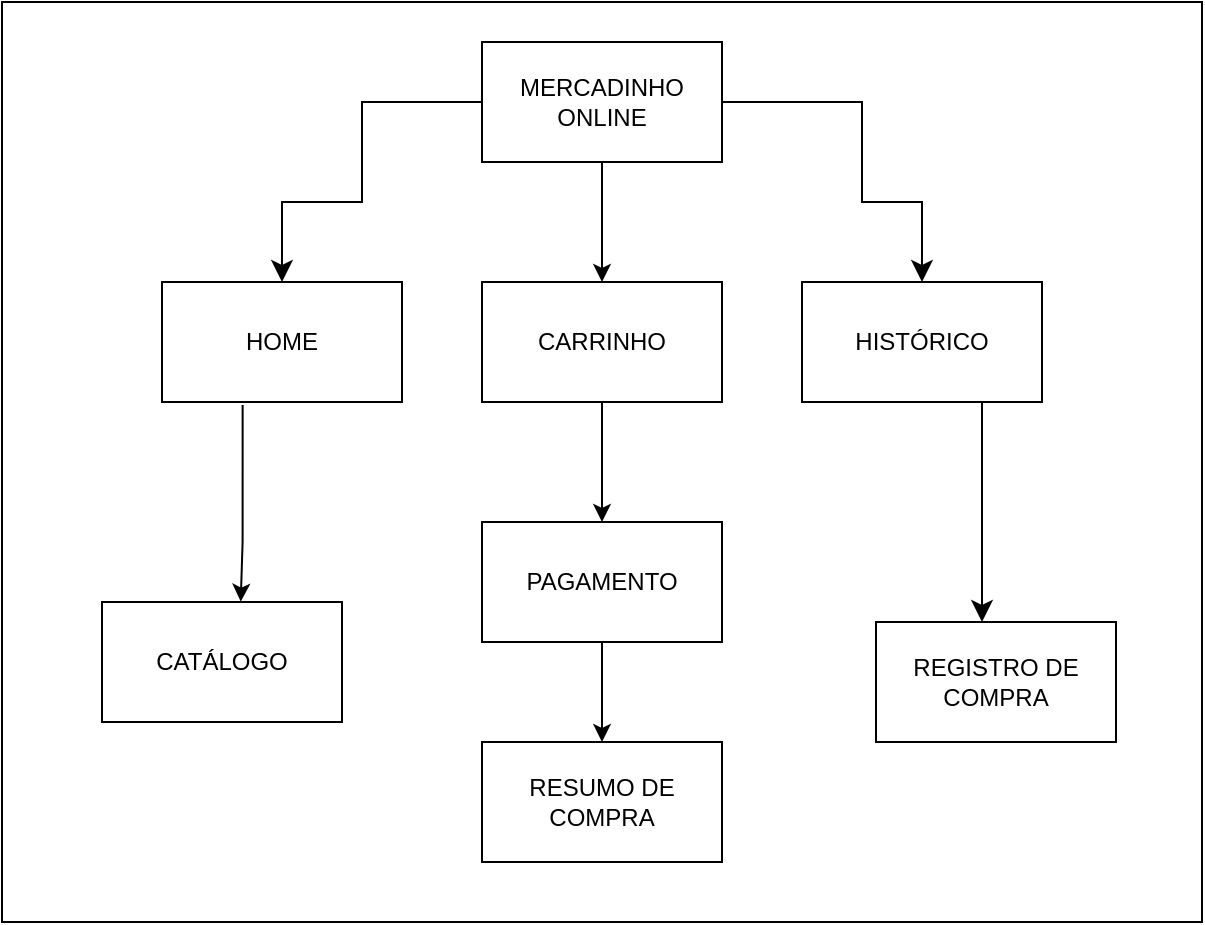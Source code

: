 <mxfile version="27.1.1">
  <diagram name="Page-1" id="2c0d36ab-eaac-3732-788b-9136903baeff">
    <mxGraphModel dx="909" dy="486" grid="1" gridSize="10" guides="1" tooltips="1" connect="1" arrows="1" fold="1" page="1" pageScale="1.5" pageWidth="1169" pageHeight="827" background="none" math="0" shadow="0">
      <root>
        <mxCell id="0" />
        <mxCell id="1" parent="0" />
        <mxCell id="14GlSNyqoGo1CUn9k8tp-161" value="" style="rounded=0;whiteSpace=wrap;html=1;fillColor=none;" vertex="1" parent="1">
          <mxGeometry x="320" y="540" width="600" height="460" as="geometry" />
        </mxCell>
        <mxCell id="14GlSNyqoGo1CUn9k8tp-152" style="edgeStyle=orthogonalEdgeStyle;rounded=0;orthogonalLoop=1;jettySize=auto;html=1;exitX=0.5;exitY=1;exitDx=0;exitDy=0;entryX=0.5;entryY=0;entryDx=0;entryDy=0;" edge="1" parent="1" source="14GlSNyqoGo1CUn9k8tp-131" target="14GlSNyqoGo1CUn9k8tp-136">
          <mxGeometry relative="1" as="geometry" />
        </mxCell>
        <mxCell id="14GlSNyqoGo1CUn9k8tp-131" value="MERCADINHO ONLINE" style="rounded=0;whiteSpace=wrap;html=1;" vertex="1" parent="1">
          <mxGeometry x="560" y="560" width="120" height="60" as="geometry" />
        </mxCell>
        <mxCell id="14GlSNyqoGo1CUn9k8tp-158" style="edgeStyle=orthogonalEdgeStyle;rounded=0;orthogonalLoop=1;jettySize=auto;html=1;exitX=0.336;exitY=1.025;exitDx=0;exitDy=0;entryX=0.578;entryY=-0.003;entryDx=0;entryDy=0;exitPerimeter=0;entryPerimeter=0;" edge="1" parent="1" source="14GlSNyqoGo1CUn9k8tp-135" target="14GlSNyqoGo1CUn9k8tp-156">
          <mxGeometry relative="1" as="geometry">
            <Array as="points">
              <mxPoint x="440" y="810" />
              <mxPoint x="439" y="810" />
            </Array>
          </mxGeometry>
        </mxCell>
        <mxCell id="14GlSNyqoGo1CUn9k8tp-135" value="HOME" style="rounded=0;whiteSpace=wrap;html=1;" vertex="1" parent="1">
          <mxGeometry x="400" y="680" width="120" height="60" as="geometry" />
        </mxCell>
        <mxCell id="14GlSNyqoGo1CUn9k8tp-151" style="edgeStyle=orthogonalEdgeStyle;rounded=0;orthogonalLoop=1;jettySize=auto;html=1;exitX=0.5;exitY=1;exitDx=0;exitDy=0;entryX=0.5;entryY=0;entryDx=0;entryDy=0;" edge="1" parent="1" source="14GlSNyqoGo1CUn9k8tp-136" target="14GlSNyqoGo1CUn9k8tp-138">
          <mxGeometry relative="1" as="geometry" />
        </mxCell>
        <mxCell id="14GlSNyqoGo1CUn9k8tp-136" value="CARRINHO" style="rounded=0;whiteSpace=wrap;html=1;" vertex="1" parent="1">
          <mxGeometry x="560" y="680" width="120" height="60" as="geometry" />
        </mxCell>
        <mxCell id="14GlSNyqoGo1CUn9k8tp-137" value="HISTÓRICO" style="rounded=0;whiteSpace=wrap;html=1;" vertex="1" parent="1">
          <mxGeometry x="720" y="680" width="120" height="60" as="geometry" />
        </mxCell>
        <mxCell id="14GlSNyqoGo1CUn9k8tp-155" style="edgeStyle=orthogonalEdgeStyle;rounded=0;orthogonalLoop=1;jettySize=auto;html=1;exitX=0.5;exitY=1;exitDx=0;exitDy=0;entryX=0.5;entryY=0;entryDx=0;entryDy=0;" edge="1" parent="1" source="14GlSNyqoGo1CUn9k8tp-138" target="14GlSNyqoGo1CUn9k8tp-154">
          <mxGeometry relative="1" as="geometry" />
        </mxCell>
        <mxCell id="14GlSNyqoGo1CUn9k8tp-138" value="PAGAMENTO" style="rounded=0;whiteSpace=wrap;html=1;" vertex="1" parent="1">
          <mxGeometry x="560" y="800" width="120" height="60" as="geometry" />
        </mxCell>
        <mxCell id="14GlSNyqoGo1CUn9k8tp-139" value="REGISTRO DE COMPRA" style="rounded=0;whiteSpace=wrap;html=1;" vertex="1" parent="1">
          <mxGeometry x="757" y="850" width="120" height="60" as="geometry" />
        </mxCell>
        <mxCell id="14GlSNyqoGo1CUn9k8tp-148" value="" style="edgeStyle=segmentEdgeStyle;endArrow=classic;html=1;curved=0;rounded=0;endSize=8;startSize=8;exitX=0;exitY=0.5;exitDx=0;exitDy=0;" edge="1" parent="1" source="14GlSNyqoGo1CUn9k8tp-131">
          <mxGeometry width="50" height="50" relative="1" as="geometry">
            <mxPoint x="410" y="730" as="sourcePoint" />
            <mxPoint x="460" y="680" as="targetPoint" />
            <Array as="points">
              <mxPoint x="500" y="590" />
              <mxPoint x="500" y="640" />
              <mxPoint x="460" y="640" />
            </Array>
          </mxGeometry>
        </mxCell>
        <mxCell id="14GlSNyqoGo1CUn9k8tp-149" value="" style="edgeStyle=segmentEdgeStyle;endArrow=classic;html=1;curved=0;rounded=0;endSize=8;startSize=8;exitX=0;exitY=0.5;exitDx=0;exitDy=0;entryX=0.5;entryY=0;entryDx=0;entryDy=0;" edge="1" parent="1" target="14GlSNyqoGo1CUn9k8tp-137">
          <mxGeometry width="50" height="50" relative="1" as="geometry">
            <mxPoint x="680" y="590" as="sourcePoint" />
            <mxPoint x="580" y="680" as="targetPoint" />
            <Array as="points">
              <mxPoint x="750" y="590" />
              <mxPoint x="750" y="640" />
              <mxPoint x="780" y="640" />
            </Array>
          </mxGeometry>
        </mxCell>
        <mxCell id="14GlSNyqoGo1CUn9k8tp-150" value="" style="edgeStyle=segmentEdgeStyle;endArrow=classic;html=1;curved=0;rounded=0;endSize=8;startSize=8;exitX=0.75;exitY=1;exitDx=0;exitDy=0;" edge="1" parent="1" source="14GlSNyqoGo1CUn9k8tp-137">
          <mxGeometry width="50" height="50" relative="1" as="geometry">
            <mxPoint x="760" y="741" as="sourcePoint" />
            <mxPoint x="810" y="850" as="targetPoint" />
            <Array as="points">
              <mxPoint x="810" y="850" />
            </Array>
          </mxGeometry>
        </mxCell>
        <mxCell id="14GlSNyqoGo1CUn9k8tp-154" value="RESUMO DE COMPRA" style="rounded=0;whiteSpace=wrap;html=1;" vertex="1" parent="1">
          <mxGeometry x="560" y="910" width="120" height="60" as="geometry" />
        </mxCell>
        <mxCell id="14GlSNyqoGo1CUn9k8tp-156" value="CATÁLOGO" style="rounded=0;whiteSpace=wrap;html=1;" vertex="1" parent="1">
          <mxGeometry x="370" y="840" width="120" height="60" as="geometry" />
        </mxCell>
      </root>
    </mxGraphModel>
  </diagram>
</mxfile>
